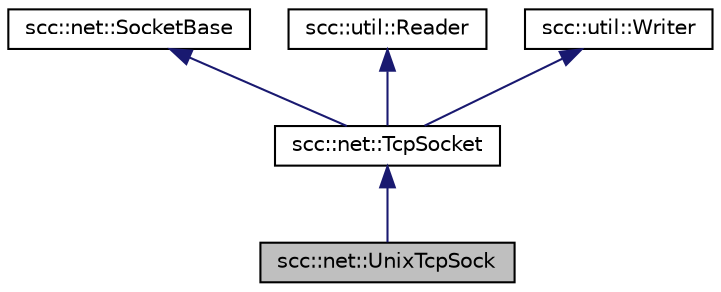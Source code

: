 digraph "scc::net::UnixTcpSock"
{
 // LATEX_PDF_SIZE
  edge [fontname="Helvetica",fontsize="10",labelfontname="Helvetica",labelfontsize="10"];
  node [fontname="Helvetica",fontsize="10",shape=record];
  Node1 [label="scc::net::UnixTcpSock",height=0.2,width=0.4,color="black", fillcolor="grey75", style="filled", fontcolor="black",tooltip="Unix domain tcp (stream) socket."];
  Node2 -> Node1 [dir="back",color="midnightblue",fontsize="10",style="solid",fontname="Helvetica"];
  Node2 [label="scc::net::TcpSocket",height=0.2,width=0.4,color="black", fillcolor="white", style="filled",URL="$d4/d36/classscc_1_1net_1_1TcpSocket.html",tooltip="Tcp socket base class."];
  Node3 -> Node2 [dir="back",color="midnightblue",fontsize="10",style="solid",fontname="Helvetica"];
  Node3 [label="scc::net::SocketBase",height=0.2,width=0.4,color="black", fillcolor="white", style="filled",URL="$d9/d14/classscc_1_1net_1_1SocketBase.html",tooltip="Socket base class."];
  Node4 -> Node2 [dir="back",color="midnightblue",fontsize="10",style="solid",fontname="Helvetica"];
  Node4 [label="scc::util::Reader",height=0.2,width=0.4,color="black", fillcolor="white", style="filled",URL="$d5/de2/structscc_1_1util_1_1Reader.html",tooltip="Interface class for objects which can be read."];
  Node5 -> Node2 [dir="back",color="midnightblue",fontsize="10",style="solid",fontname="Helvetica"];
  Node5 [label="scc::util::Writer",height=0.2,width=0.4,color="black", fillcolor="white", style="filled",URL="$dc/d91/structscc_1_1util_1_1Writer.html",tooltip="Interface class for objects which can be written."];
}
